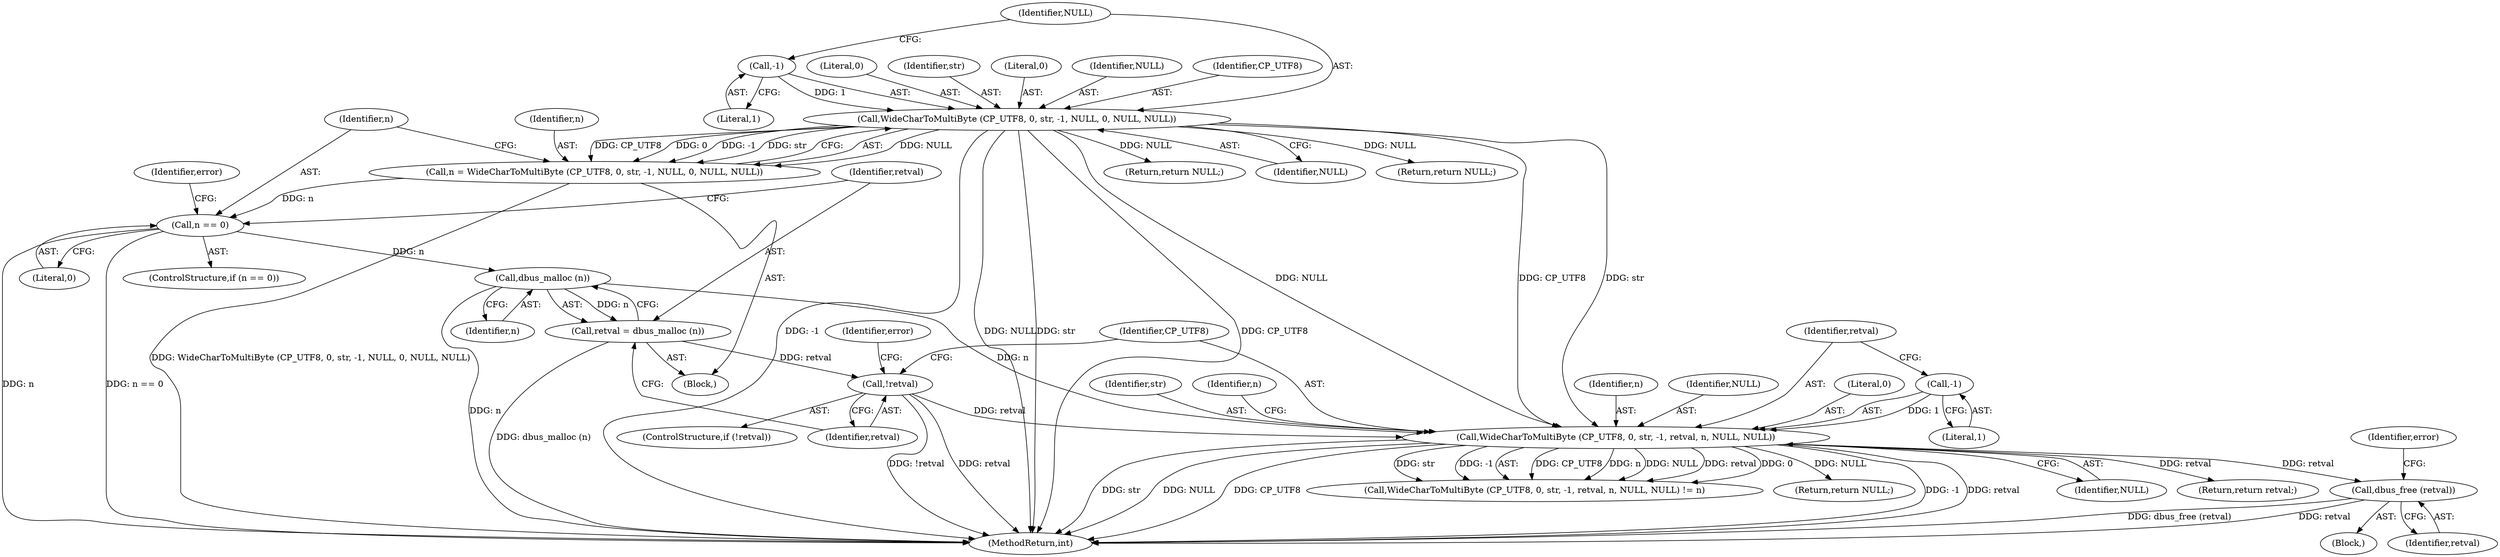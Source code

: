 digraph "0_dbus_954d75b2b64e4799f360d2a6bf9cff6d9fee37e7@API" {
"1000301" [label="(Call,dbus_free (retval))"];
"1000289" [label="(Call,WideCharToMultiByte (CP_UTF8, 0, str, -1, retval, n, NULL, NULL))"];
"1000255" [label="(Call,WideCharToMultiByte (CP_UTF8, 0, str, -1, NULL, 0, NULL, NULL))"];
"1000259" [label="(Call,-1)"];
"1000293" [label="(Call,-1)"];
"1000280" [label="(Call,!retval)"];
"1000275" [label="(Call,retval = dbus_malloc (n))"];
"1000277" [label="(Call,dbus_malloc (n))"];
"1000266" [label="(Call,n == 0)"];
"1000253" [label="(Call,n = WideCharToMultiByte (CP_UTF8, 0, str, -1, NULL, 0, NULL, NULL))"];
"1000311" [label="(MethodReturn,int)"];
"1000296" [label="(Identifier,n)"];
"1000257" [label="(Literal,0)"];
"1000275" [label="(Call,retval = dbus_malloc (n))"];
"1000302" [label="(Identifier,retval)"];
"1000284" [label="(Identifier,error)"];
"1000273" [label="(Return,return NULL;)"];
"1000254" [label="(Identifier,n)"];
"1000253" [label="(Call,n = WideCharToMultiByte (CP_UTF8, 0, str, -1, NULL, 0, NULL, NULL))"];
"1000258" [label="(Identifier,str)"];
"1000262" [label="(Literal,0)"];
"1000297" [label="(Identifier,NULL)"];
"1000291" [label="(Literal,0)"];
"1000255" [label="(Call,WideCharToMultiByte (CP_UTF8, 0, str, -1, NULL, 0, NULL, NULL))"];
"1000289" [label="(Call,WideCharToMultiByte (CP_UTF8, 0, str, -1, retval, n, NULL, NULL))"];
"1000304" [label="(Identifier,error)"];
"1000279" [label="(ControlStructure,if (!retval))"];
"1000300" [label="(Block,)"];
"1000271" [label="(Identifier,error)"];
"1000293" [label="(Call,-1)"];
"1000250" [label="(Block,)"];
"1000267" [label="(Identifier,n)"];
"1000298" [label="(Identifier,NULL)"];
"1000261" [label="(Identifier,NULL)"];
"1000265" [label="(ControlStructure,if (n == 0))"];
"1000280" [label="(Call,!retval)"];
"1000277" [label="(Call,dbus_malloc (n))"];
"1000281" [label="(Identifier,retval)"];
"1000292" [label="(Identifier,str)"];
"1000295" [label="(Identifier,retval)"];
"1000260" [label="(Literal,1)"];
"1000263" [label="(Identifier,NULL)"];
"1000309" [label="(Return,return retval;)"];
"1000299" [label="(Identifier,n)"];
"1000256" [label="(Identifier,CP_UTF8)"];
"1000264" [label="(Identifier,NULL)"];
"1000288" [label="(Call,WideCharToMultiByte (CP_UTF8, 0, str, -1, retval, n, NULL, NULL) != n)"];
"1000259" [label="(Call,-1)"];
"1000301" [label="(Call,dbus_free (retval))"];
"1000307" [label="(Return,return NULL;)"];
"1000276" [label="(Identifier,retval)"];
"1000278" [label="(Identifier,n)"];
"1000266" [label="(Call,n == 0)"];
"1000294" [label="(Literal,1)"];
"1000285" [label="(Return,return NULL;)"];
"1000268" [label="(Literal,0)"];
"1000290" [label="(Identifier,CP_UTF8)"];
"1000301" -> "1000300"  [label="AST: "];
"1000301" -> "1000302"  [label="CFG: "];
"1000302" -> "1000301"  [label="AST: "];
"1000304" -> "1000301"  [label="CFG: "];
"1000301" -> "1000311"  [label="DDG: dbus_free (retval)"];
"1000301" -> "1000311"  [label="DDG: retval"];
"1000289" -> "1000301"  [label="DDG: retval"];
"1000289" -> "1000288"  [label="AST: "];
"1000289" -> "1000298"  [label="CFG: "];
"1000290" -> "1000289"  [label="AST: "];
"1000291" -> "1000289"  [label="AST: "];
"1000292" -> "1000289"  [label="AST: "];
"1000293" -> "1000289"  [label="AST: "];
"1000295" -> "1000289"  [label="AST: "];
"1000296" -> "1000289"  [label="AST: "];
"1000297" -> "1000289"  [label="AST: "];
"1000298" -> "1000289"  [label="AST: "];
"1000299" -> "1000289"  [label="CFG: "];
"1000289" -> "1000311"  [label="DDG: str"];
"1000289" -> "1000311"  [label="DDG: NULL"];
"1000289" -> "1000311"  [label="DDG: CP_UTF8"];
"1000289" -> "1000311"  [label="DDG: -1"];
"1000289" -> "1000311"  [label="DDG: retval"];
"1000289" -> "1000288"  [label="DDG: CP_UTF8"];
"1000289" -> "1000288"  [label="DDG: n"];
"1000289" -> "1000288"  [label="DDG: NULL"];
"1000289" -> "1000288"  [label="DDG: retval"];
"1000289" -> "1000288"  [label="DDG: 0"];
"1000289" -> "1000288"  [label="DDG: str"];
"1000289" -> "1000288"  [label="DDG: -1"];
"1000255" -> "1000289"  [label="DDG: CP_UTF8"];
"1000255" -> "1000289"  [label="DDG: str"];
"1000255" -> "1000289"  [label="DDG: NULL"];
"1000293" -> "1000289"  [label="DDG: 1"];
"1000280" -> "1000289"  [label="DDG: retval"];
"1000277" -> "1000289"  [label="DDG: n"];
"1000289" -> "1000307"  [label="DDG: NULL"];
"1000289" -> "1000309"  [label="DDG: retval"];
"1000255" -> "1000253"  [label="AST: "];
"1000255" -> "1000264"  [label="CFG: "];
"1000256" -> "1000255"  [label="AST: "];
"1000257" -> "1000255"  [label="AST: "];
"1000258" -> "1000255"  [label="AST: "];
"1000259" -> "1000255"  [label="AST: "];
"1000261" -> "1000255"  [label="AST: "];
"1000262" -> "1000255"  [label="AST: "];
"1000263" -> "1000255"  [label="AST: "];
"1000264" -> "1000255"  [label="AST: "];
"1000253" -> "1000255"  [label="CFG: "];
"1000255" -> "1000311"  [label="DDG: -1"];
"1000255" -> "1000311"  [label="DDG: NULL"];
"1000255" -> "1000311"  [label="DDG: str"];
"1000255" -> "1000311"  [label="DDG: CP_UTF8"];
"1000255" -> "1000253"  [label="DDG: NULL"];
"1000255" -> "1000253"  [label="DDG: CP_UTF8"];
"1000255" -> "1000253"  [label="DDG: 0"];
"1000255" -> "1000253"  [label="DDG: -1"];
"1000255" -> "1000253"  [label="DDG: str"];
"1000259" -> "1000255"  [label="DDG: 1"];
"1000255" -> "1000273"  [label="DDG: NULL"];
"1000255" -> "1000285"  [label="DDG: NULL"];
"1000259" -> "1000260"  [label="CFG: "];
"1000260" -> "1000259"  [label="AST: "];
"1000261" -> "1000259"  [label="CFG: "];
"1000293" -> "1000294"  [label="CFG: "];
"1000294" -> "1000293"  [label="AST: "];
"1000295" -> "1000293"  [label="CFG: "];
"1000280" -> "1000279"  [label="AST: "];
"1000280" -> "1000281"  [label="CFG: "];
"1000281" -> "1000280"  [label="AST: "];
"1000284" -> "1000280"  [label="CFG: "];
"1000290" -> "1000280"  [label="CFG: "];
"1000280" -> "1000311"  [label="DDG: !retval"];
"1000280" -> "1000311"  [label="DDG: retval"];
"1000275" -> "1000280"  [label="DDG: retval"];
"1000275" -> "1000250"  [label="AST: "];
"1000275" -> "1000277"  [label="CFG: "];
"1000276" -> "1000275"  [label="AST: "];
"1000277" -> "1000275"  [label="AST: "];
"1000281" -> "1000275"  [label="CFG: "];
"1000275" -> "1000311"  [label="DDG: dbus_malloc (n)"];
"1000277" -> "1000275"  [label="DDG: n"];
"1000277" -> "1000278"  [label="CFG: "];
"1000278" -> "1000277"  [label="AST: "];
"1000277" -> "1000311"  [label="DDG: n"];
"1000266" -> "1000277"  [label="DDG: n"];
"1000266" -> "1000265"  [label="AST: "];
"1000266" -> "1000268"  [label="CFG: "];
"1000267" -> "1000266"  [label="AST: "];
"1000268" -> "1000266"  [label="AST: "];
"1000271" -> "1000266"  [label="CFG: "];
"1000276" -> "1000266"  [label="CFG: "];
"1000266" -> "1000311"  [label="DDG: n"];
"1000266" -> "1000311"  [label="DDG: n == 0"];
"1000253" -> "1000266"  [label="DDG: n"];
"1000253" -> "1000250"  [label="AST: "];
"1000254" -> "1000253"  [label="AST: "];
"1000267" -> "1000253"  [label="CFG: "];
"1000253" -> "1000311"  [label="DDG: WideCharToMultiByte (CP_UTF8, 0, str, -1, NULL, 0, NULL, NULL)"];
}
